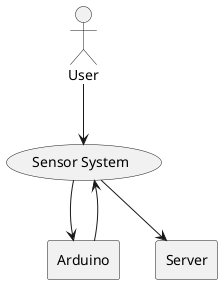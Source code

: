 @startuml Arduino Context Diagram

actor "User" as user
Rectangle "Server" as server
Rectangle "Arduino" as sensor
usecase "Sensor System" as system

user-->system
system -->server
sensor-->system
system-->sensor

@enduml